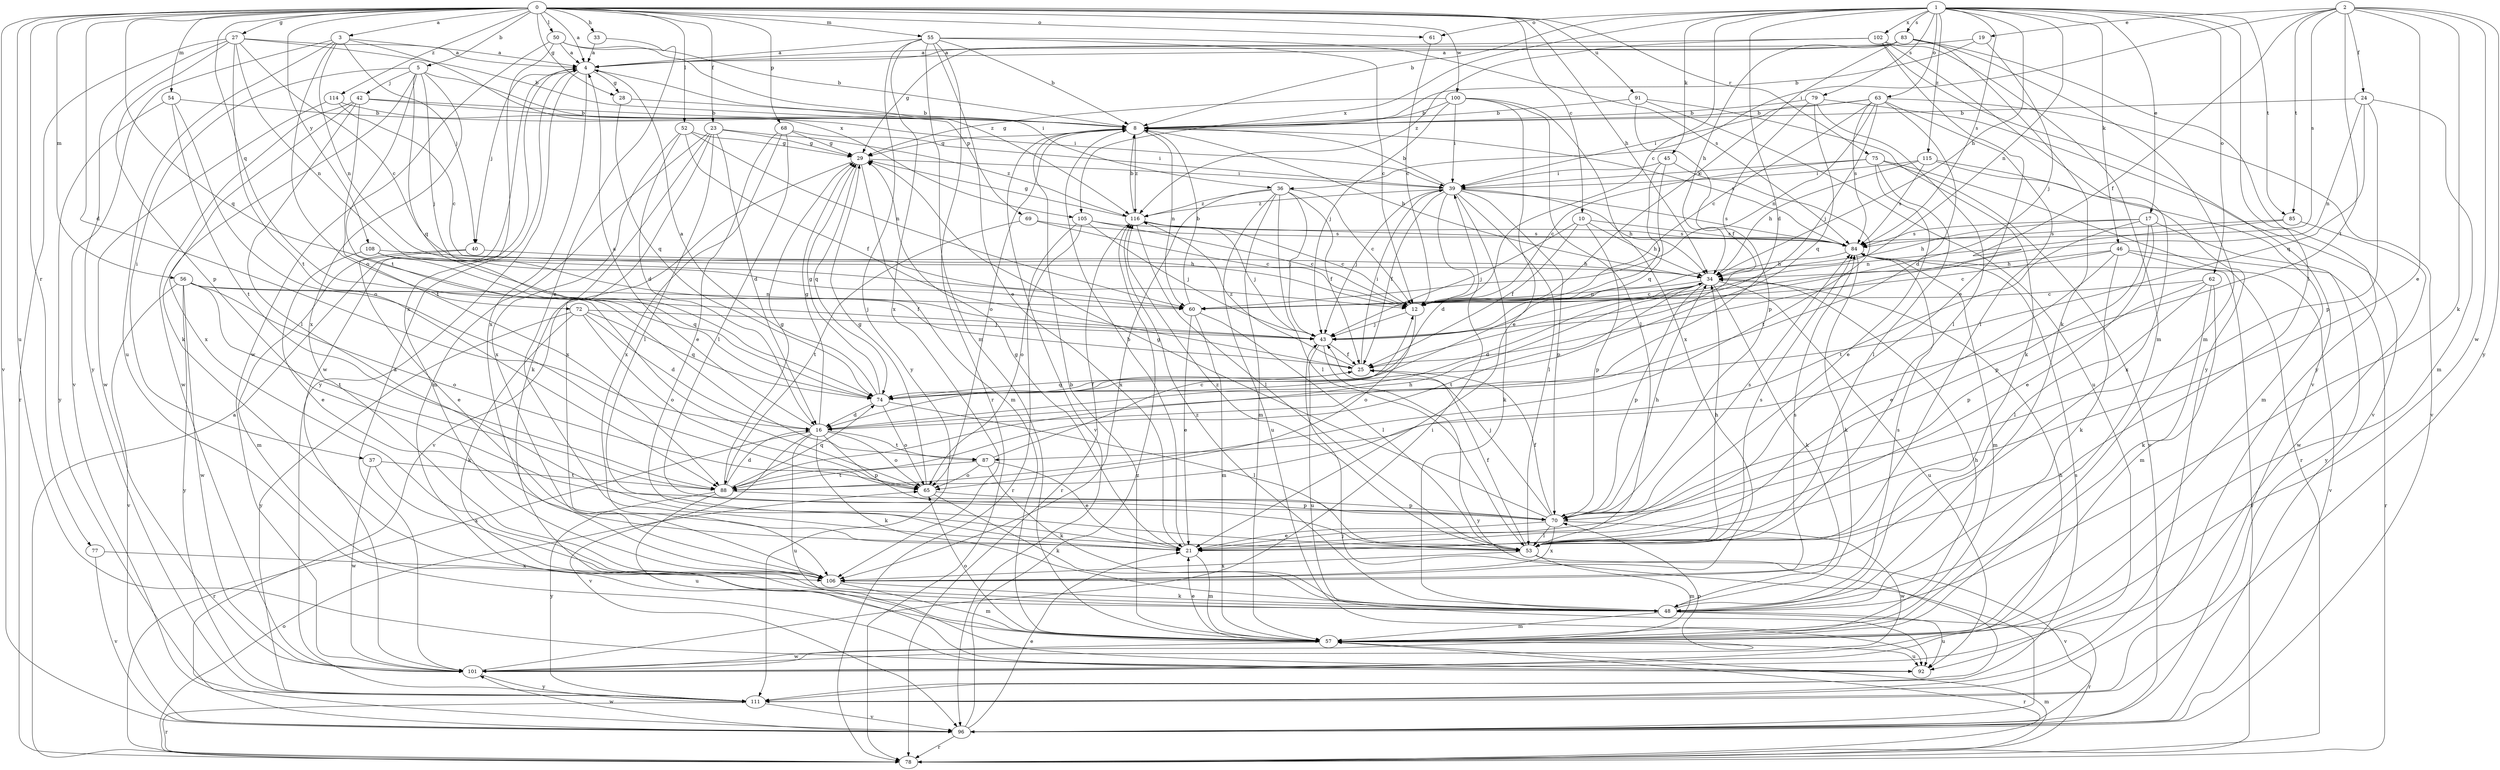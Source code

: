 strict digraph  {
0;
1;
2;
3;
4;
5;
8;
10;
12;
16;
17;
19;
21;
23;
24;
25;
27;
28;
29;
33;
34;
36;
37;
39;
40;
42;
43;
45;
46;
48;
50;
52;
53;
54;
55;
56;
57;
60;
61;
62;
63;
65;
68;
69;
70;
72;
74;
75;
77;
78;
79;
83;
84;
85;
87;
88;
91;
92;
96;
100;
101;
102;
105;
106;
108;
111;
114;
115;
116;
0 -> 3  [label=a];
0 -> 4  [label=a];
0 -> 5  [label=b];
0 -> 10  [label=c];
0 -> 16  [label=d];
0 -> 23  [label=f];
0 -> 27  [label=g];
0 -> 28  [label=g];
0 -> 33  [label=h];
0 -> 34  [label=h];
0 -> 50  [label=l];
0 -> 52  [label=l];
0 -> 54  [label=m];
0 -> 55  [label=m];
0 -> 56  [label=m];
0 -> 61  [label=o];
0 -> 68  [label=p];
0 -> 72  [label=q];
0 -> 74  [label=q];
0 -> 75  [label=r];
0 -> 77  [label=r];
0 -> 91  [label=u];
0 -> 92  [label=u];
0 -> 96  [label=v];
0 -> 100  [label=w];
0 -> 108  [label=y];
0 -> 114  [label=z];
1 -> 8  [label=b];
1 -> 12  [label=c];
1 -> 16  [label=d];
1 -> 17  [label=e];
1 -> 34  [label=h];
1 -> 45  [label=k];
1 -> 46  [label=k];
1 -> 53  [label=l];
1 -> 60  [label=n];
1 -> 61  [label=o];
1 -> 62  [label=o];
1 -> 63  [label=o];
1 -> 79  [label=s];
1 -> 83  [label=s];
1 -> 84  [label=s];
1 -> 85  [label=t];
1 -> 102  [label=x];
1 -> 105  [label=x];
1 -> 115  [label=z];
2 -> 19  [label=e];
2 -> 21  [label=e];
2 -> 24  [label=f];
2 -> 25  [label=f];
2 -> 36  [label=i];
2 -> 48  [label=k];
2 -> 84  [label=s];
2 -> 85  [label=t];
2 -> 87  [label=t];
2 -> 101  [label=w];
2 -> 111  [label=y];
3 -> 4  [label=a];
3 -> 40  [label=j];
3 -> 60  [label=n];
3 -> 65  [label=o];
3 -> 92  [label=u];
3 -> 96  [label=v];
3 -> 105  [label=x];
4 -> 28  [label=g];
4 -> 40  [label=j];
4 -> 69  [label=p];
4 -> 101  [label=w];
4 -> 106  [label=x];
4 -> 111  [label=y];
5 -> 36  [label=i];
5 -> 37  [label=i];
5 -> 42  [label=j];
5 -> 43  [label=j];
5 -> 48  [label=k];
5 -> 74  [label=q];
5 -> 87  [label=t];
5 -> 106  [label=x];
8 -> 29  [label=g];
8 -> 34  [label=h];
8 -> 60  [label=n];
8 -> 65  [label=o];
8 -> 84  [label=s];
8 -> 96  [label=v];
8 -> 116  [label=z];
10 -> 25  [label=f];
10 -> 34  [label=h];
10 -> 43  [label=j];
10 -> 70  [label=p];
10 -> 84  [label=s];
12 -> 43  [label=j];
12 -> 65  [label=o];
16 -> 4  [label=a];
16 -> 29  [label=g];
16 -> 48  [label=k];
16 -> 65  [label=o];
16 -> 70  [label=p];
16 -> 78  [label=r];
16 -> 87  [label=t];
16 -> 92  [label=u];
16 -> 96  [label=v];
17 -> 21  [label=e];
17 -> 34  [label=h];
17 -> 70  [label=p];
17 -> 84  [label=s];
17 -> 88  [label=t];
17 -> 111  [label=y];
19 -> 4  [label=a];
19 -> 8  [label=b];
19 -> 43  [label=j];
21 -> 8  [label=b];
21 -> 29  [label=g];
21 -> 57  [label=m];
23 -> 16  [label=d];
23 -> 29  [label=g];
23 -> 48  [label=k];
23 -> 53  [label=l];
23 -> 57  [label=m];
23 -> 106  [label=x];
23 -> 116  [label=z];
24 -> 8  [label=b];
24 -> 57  [label=m];
24 -> 60  [label=n];
24 -> 70  [label=p];
24 -> 74  [label=q];
25 -> 39  [label=i];
25 -> 74  [label=q];
25 -> 116  [label=z];
27 -> 4  [label=a];
27 -> 8  [label=b];
27 -> 12  [label=c];
27 -> 60  [label=n];
27 -> 70  [label=p];
27 -> 78  [label=r];
27 -> 88  [label=t];
27 -> 111  [label=y];
28 -> 8  [label=b];
28 -> 74  [label=q];
29 -> 39  [label=i];
29 -> 57  [label=m];
29 -> 74  [label=q];
29 -> 96  [label=v];
33 -> 4  [label=a];
33 -> 21  [label=e];
34 -> 12  [label=c];
34 -> 16  [label=d];
34 -> 48  [label=k];
34 -> 60  [label=n];
34 -> 70  [label=p];
34 -> 88  [label=t];
34 -> 92  [label=u];
36 -> 12  [label=c];
36 -> 25  [label=f];
36 -> 43  [label=j];
36 -> 53  [label=l];
36 -> 57  [label=m];
36 -> 92  [label=u];
36 -> 106  [label=x];
36 -> 116  [label=z];
37 -> 88  [label=t];
37 -> 101  [label=w];
37 -> 106  [label=x];
39 -> 8  [label=b];
39 -> 16  [label=d];
39 -> 25  [label=f];
39 -> 34  [label=h];
39 -> 43  [label=j];
39 -> 48  [label=k];
39 -> 53  [label=l];
39 -> 70  [label=p];
39 -> 84  [label=s];
39 -> 116  [label=z];
40 -> 21  [label=e];
40 -> 34  [label=h];
40 -> 57  [label=m];
42 -> 8  [label=b];
42 -> 39  [label=i];
42 -> 53  [label=l];
42 -> 88  [label=t];
42 -> 101  [label=w];
42 -> 106  [label=x];
43 -> 25  [label=f];
43 -> 92  [label=u];
43 -> 111  [label=y];
45 -> 39  [label=i];
45 -> 43  [label=j];
45 -> 74  [label=q];
45 -> 88  [label=t];
46 -> 12  [label=c];
46 -> 21  [label=e];
46 -> 34  [label=h];
46 -> 48  [label=k];
46 -> 78  [label=r];
46 -> 96  [label=v];
48 -> 57  [label=m];
48 -> 78  [label=r];
48 -> 84  [label=s];
48 -> 92  [label=u];
48 -> 116  [label=z];
50 -> 4  [label=a];
50 -> 8  [label=b];
50 -> 101  [label=w];
50 -> 106  [label=x];
50 -> 116  [label=z];
52 -> 16  [label=d];
52 -> 25  [label=f];
52 -> 29  [label=g];
52 -> 60  [label=n];
52 -> 106  [label=x];
53 -> 25  [label=f];
53 -> 34  [label=h];
53 -> 57  [label=m];
53 -> 84  [label=s];
53 -> 96  [label=v];
53 -> 106  [label=x];
53 -> 116  [label=z];
54 -> 8  [label=b];
54 -> 65  [label=o];
54 -> 88  [label=t];
54 -> 111  [label=y];
55 -> 4  [label=a];
55 -> 8  [label=b];
55 -> 12  [label=c];
55 -> 21  [label=e];
55 -> 57  [label=m];
55 -> 78  [label=r];
55 -> 84  [label=s];
55 -> 106  [label=x];
55 -> 111  [label=y];
56 -> 43  [label=j];
56 -> 60  [label=n];
56 -> 65  [label=o];
56 -> 88  [label=t];
56 -> 96  [label=v];
56 -> 101  [label=w];
56 -> 111  [label=y];
57 -> 8  [label=b];
57 -> 21  [label=e];
57 -> 34  [label=h];
57 -> 65  [label=o];
57 -> 78  [label=r];
57 -> 92  [label=u];
57 -> 101  [label=w];
60 -> 8  [label=b];
60 -> 21  [label=e];
60 -> 53  [label=l];
60 -> 57  [label=m];
61 -> 12  [label=c];
62 -> 12  [label=c];
62 -> 48  [label=k];
62 -> 53  [label=l];
62 -> 57  [label=m];
62 -> 70  [label=p];
63 -> 8  [label=b];
63 -> 12  [label=c];
63 -> 16  [label=d];
63 -> 39  [label=i];
63 -> 43  [label=j];
63 -> 53  [label=l];
63 -> 60  [label=n];
63 -> 84  [label=s];
63 -> 96  [label=v];
65 -> 29  [label=g];
65 -> 48  [label=k];
65 -> 70  [label=p];
68 -> 21  [label=e];
68 -> 29  [label=g];
68 -> 39  [label=i];
68 -> 53  [label=l];
68 -> 106  [label=x];
69 -> 12  [label=c];
69 -> 84  [label=s];
69 -> 88  [label=t];
70 -> 21  [label=e];
70 -> 25  [label=f];
70 -> 29  [label=g];
70 -> 34  [label=h];
70 -> 43  [label=j];
70 -> 53  [label=l];
70 -> 84  [label=s];
70 -> 101  [label=w];
70 -> 106  [label=x];
72 -> 16  [label=d];
72 -> 43  [label=j];
72 -> 48  [label=k];
72 -> 65  [label=o];
72 -> 74  [label=q];
72 -> 111  [label=y];
74 -> 4  [label=a];
74 -> 16  [label=d];
74 -> 25  [label=f];
74 -> 29  [label=g];
74 -> 53  [label=l];
74 -> 65  [label=o];
75 -> 12  [label=c];
75 -> 21  [label=e];
75 -> 39  [label=i];
75 -> 53  [label=l];
75 -> 78  [label=r];
75 -> 96  [label=v];
77 -> 96  [label=v];
77 -> 106  [label=x];
78 -> 4  [label=a];
78 -> 57  [label=m];
78 -> 65  [label=o];
79 -> 8  [label=b];
79 -> 25  [label=f];
79 -> 53  [label=l];
79 -> 74  [label=q];
79 -> 96  [label=v];
83 -> 4  [label=a];
83 -> 12  [label=c];
83 -> 29  [label=g];
83 -> 34  [label=h];
83 -> 48  [label=k];
83 -> 57  [label=m];
83 -> 111  [label=y];
84 -> 34  [label=h];
84 -> 48  [label=k];
84 -> 57  [label=m];
84 -> 78  [label=r];
85 -> 60  [label=n];
85 -> 84  [label=s];
85 -> 101  [label=w];
87 -> 12  [label=c];
87 -> 21  [label=e];
87 -> 48  [label=k];
87 -> 65  [label=o];
87 -> 88  [label=t];
88 -> 16  [label=d];
88 -> 29  [label=g];
88 -> 34  [label=h];
88 -> 70  [label=p];
88 -> 74  [label=q];
88 -> 92  [label=u];
88 -> 111  [label=y];
91 -> 8  [label=b];
91 -> 48  [label=k];
91 -> 70  [label=p];
91 -> 92  [label=u];
96 -> 21  [label=e];
96 -> 43  [label=j];
96 -> 78  [label=r];
96 -> 101  [label=w];
96 -> 116  [label=z];
100 -> 8  [label=b];
100 -> 21  [label=e];
100 -> 29  [label=g];
100 -> 39  [label=i];
100 -> 43  [label=j];
100 -> 53  [label=l];
100 -> 106  [label=x];
101 -> 4  [label=a];
101 -> 34  [label=h];
101 -> 39  [label=i];
101 -> 70  [label=p];
101 -> 111  [label=y];
102 -> 4  [label=a];
102 -> 21  [label=e];
102 -> 57  [label=m];
102 -> 96  [label=v];
102 -> 111  [label=y];
102 -> 116  [label=z];
105 -> 12  [label=c];
105 -> 43  [label=j];
105 -> 65  [label=o];
105 -> 78  [label=r];
105 -> 84  [label=s];
106 -> 48  [label=k];
106 -> 57  [label=m];
106 -> 84  [label=s];
108 -> 21  [label=e];
108 -> 25  [label=f];
108 -> 34  [label=h];
108 -> 74  [label=q];
111 -> 78  [label=r];
111 -> 84  [label=s];
111 -> 96  [label=v];
114 -> 8  [label=b];
114 -> 12  [label=c];
114 -> 101  [label=w];
115 -> 34  [label=h];
115 -> 39  [label=i];
115 -> 57  [label=m];
115 -> 84  [label=s];
115 -> 106  [label=x];
116 -> 8  [label=b];
116 -> 12  [label=c];
116 -> 29  [label=g];
116 -> 43  [label=j];
116 -> 53  [label=l];
116 -> 78  [label=r];
116 -> 84  [label=s];
}

